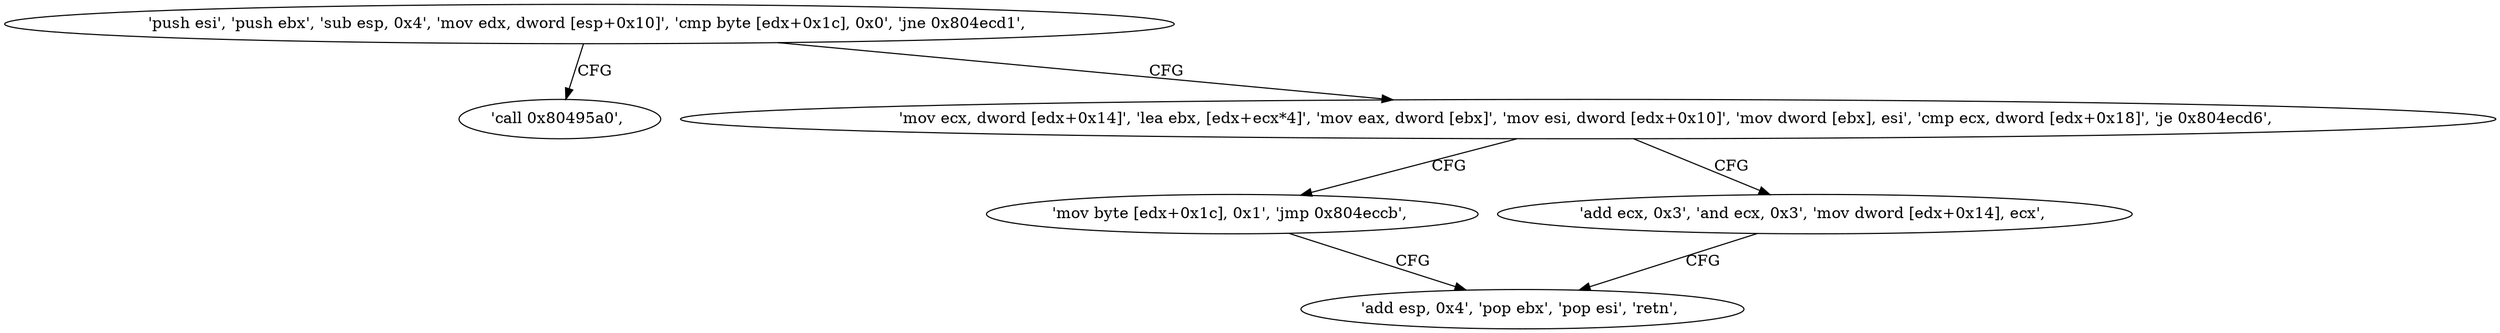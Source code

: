 digraph "func" {
"134540449" [label = "'push esi', 'push ebx', 'sub esp, 0x4', 'mov edx, dword [esp+0x10]', 'cmp byte [edx+0x1c], 0x0', 'jne 0x804ecd1', " ]
"134540497" [label = "'call 0x80495a0', " ]
"134540464" [label = "'mov ecx, dword [edx+0x14]', 'lea ebx, [edx+ecx*4]', 'mov eax, dword [ebx]', 'mov esi, dword [edx+0x10]', 'mov dword [ebx], esi', 'cmp ecx, dword [edx+0x18]', 'je 0x804ecd6', " ]
"134540502" [label = "'mov byte [edx+0x1c], 0x1', 'jmp 0x804eccb', " ]
"134540482" [label = "'add ecx, 0x3', 'and ecx, 0x3', 'mov dword [edx+0x14], ecx', " ]
"134540491" [label = "'add esp, 0x4', 'pop ebx', 'pop esi', 'retn', " ]
"134540449" -> "134540497" [ label = "CFG" ]
"134540449" -> "134540464" [ label = "CFG" ]
"134540464" -> "134540502" [ label = "CFG" ]
"134540464" -> "134540482" [ label = "CFG" ]
"134540502" -> "134540491" [ label = "CFG" ]
"134540482" -> "134540491" [ label = "CFG" ]
}
